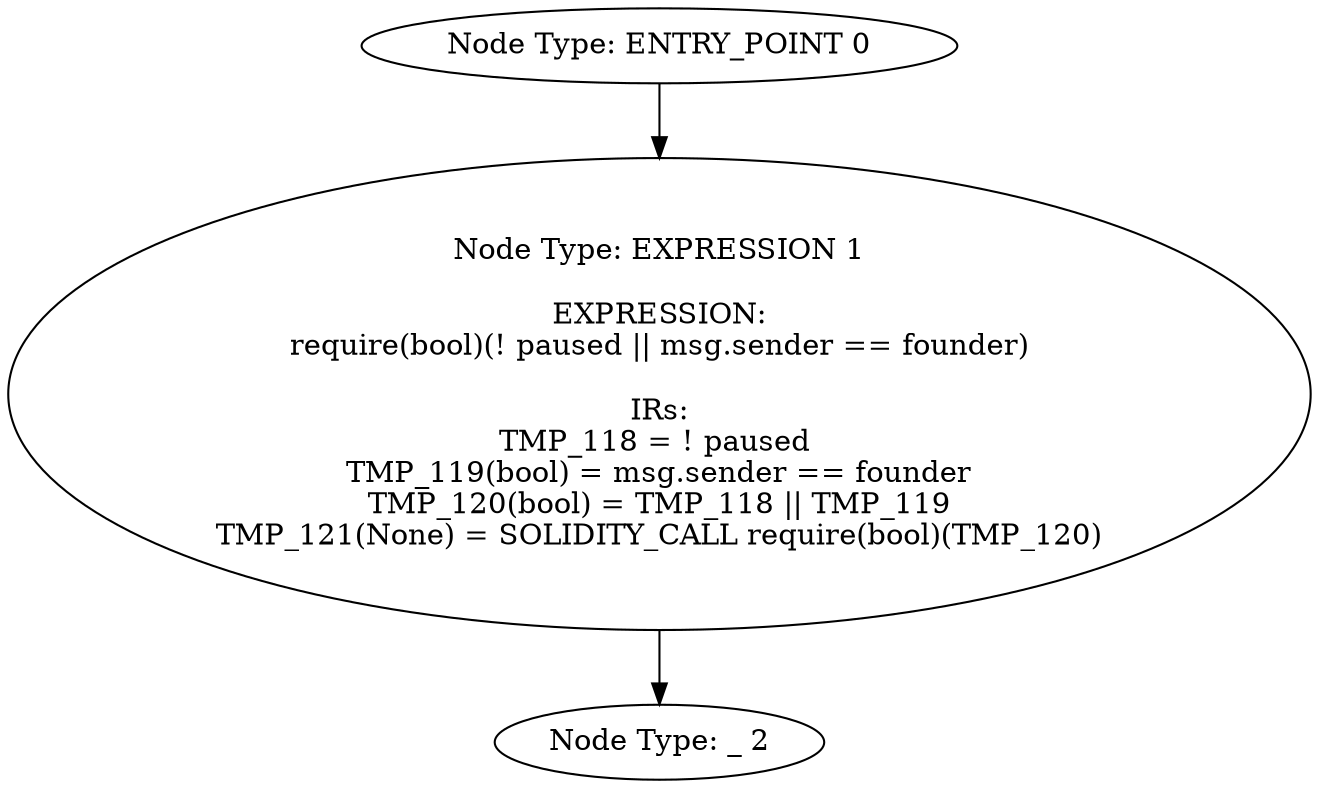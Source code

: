 digraph{
0[label="Node Type: ENTRY_POINT 0
"];
0->1;
1[label="Node Type: EXPRESSION 1

EXPRESSION:
require(bool)(! paused || msg.sender == founder)

IRs:
TMP_118 = ! paused 
TMP_119(bool) = msg.sender == founder
TMP_120(bool) = TMP_118 || TMP_119
TMP_121(None) = SOLIDITY_CALL require(bool)(TMP_120)"];
1->2;
2[label="Node Type: _ 2
"];
}
